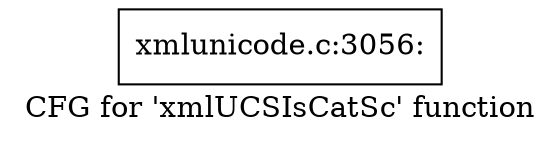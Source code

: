 digraph "CFG for 'xmlUCSIsCatSc' function" {
	label="CFG for 'xmlUCSIsCatSc' function";

	Node0x4ed1710 [shape=record,label="{xmlunicode.c:3056:}"];
}
